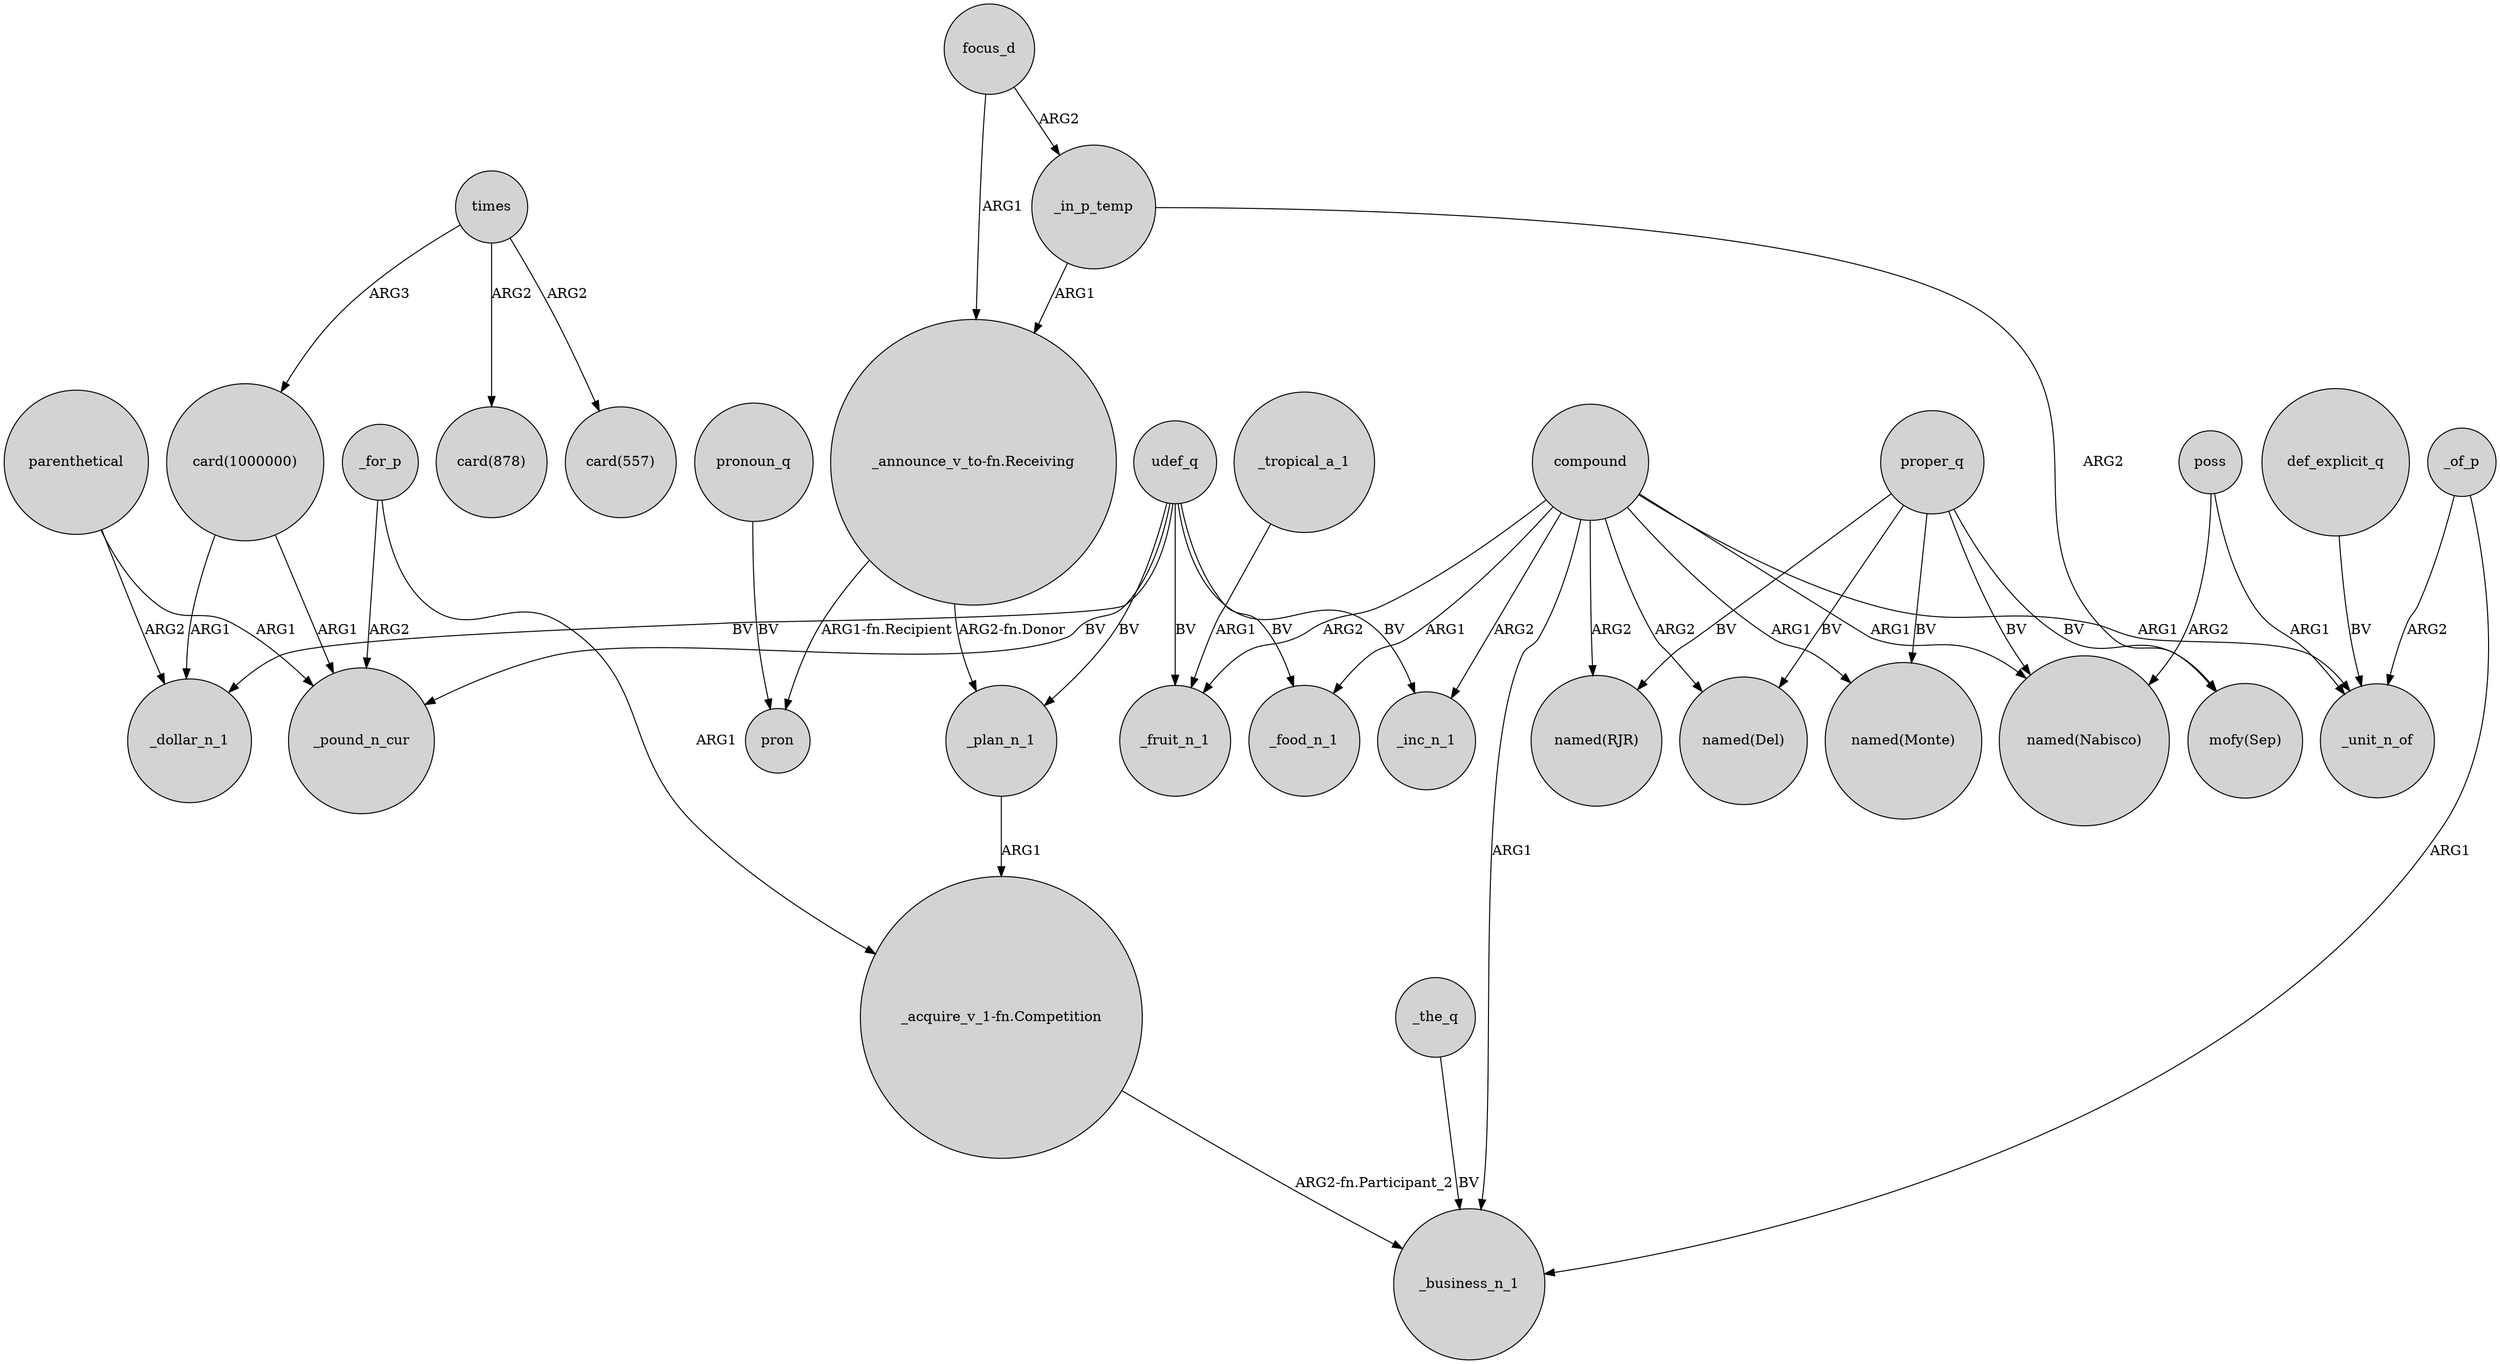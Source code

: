digraph {
	node [shape=circle style=filled]
	udef_q -> _pound_n_cur [label=BV]
	proper_q -> "named(RJR)" [label=BV]
	_the_q -> _business_n_1 [label=BV]
	times -> "card(1000000)" [label=ARG3]
	_in_p_temp -> "_announce_v_to-fn.Receiving" [label=ARG1]
	"_announce_v_to-fn.Receiving" -> _plan_n_1 [label="ARG2-fn.Donor"]
	_of_p -> _business_n_1 [label=ARG1]
	proper_q -> "named(Monte)" [label=BV]
	_for_p -> "_acquire_v_1-fn.Competition" [label=ARG1]
	parenthetical -> _pound_n_cur [label=ARG1]
	compound -> "named(RJR)" [label=ARG2]
	_for_p -> _pound_n_cur [label=ARG2]
	pronoun_q -> pron [label=BV]
	udef_q -> _inc_n_1 [label=BV]
	times -> "card(878)" [label=ARG2]
	compound -> _fruit_n_1 [label=ARG2]
	compound -> _inc_n_1 [label=ARG2]
	def_explicit_q -> _unit_n_of [label=BV]
	proper_q -> "named(Del)" [label=BV]
	"card(1000000)" -> _pound_n_cur [label=ARG1]
	udef_q -> _food_n_1 [label=BV]
	_plan_n_1 -> "_acquire_v_1-fn.Competition" [label=ARG1]
	udef_q -> _dollar_n_1 [label=BV]
	compound -> "named(Monte)" [label=ARG1]
	"card(1000000)" -> _dollar_n_1 [label=ARG1]
	focus_d -> _in_p_temp [label=ARG2]
	"_acquire_v_1-fn.Competition" -> _business_n_1 [label="ARG2-fn.Participant_2"]
	compound -> "named(Nabisco)" [label=ARG1]
	focus_d -> "_announce_v_to-fn.Receiving" [label=ARG1]
	_tropical_a_1 -> _fruit_n_1 [label=ARG1]
	proper_q -> "mofy(Sep)" [label=BV]
	udef_q -> _fruit_n_1 [label=BV]
	_of_p -> _unit_n_of [label=ARG2]
	"_announce_v_to-fn.Receiving" -> pron [label="ARG1-fn.Recipient"]
	poss -> _unit_n_of [label=ARG1]
	compound -> _unit_n_of [label=ARG1]
	compound -> _business_n_1 [label=ARG1]
	parenthetical -> _dollar_n_1 [label=ARG2]
	compound -> _food_n_1 [label=ARG1]
	times -> "card(557)" [label=ARG2]
	proper_q -> "named(Nabisco)" [label=BV]
	compound -> "named(Del)" [label=ARG2]
	udef_q -> _plan_n_1 [label=BV]
	_in_p_temp -> "mofy(Sep)" [label=ARG2]
	poss -> "named(Nabisco)" [label=ARG2]
}
